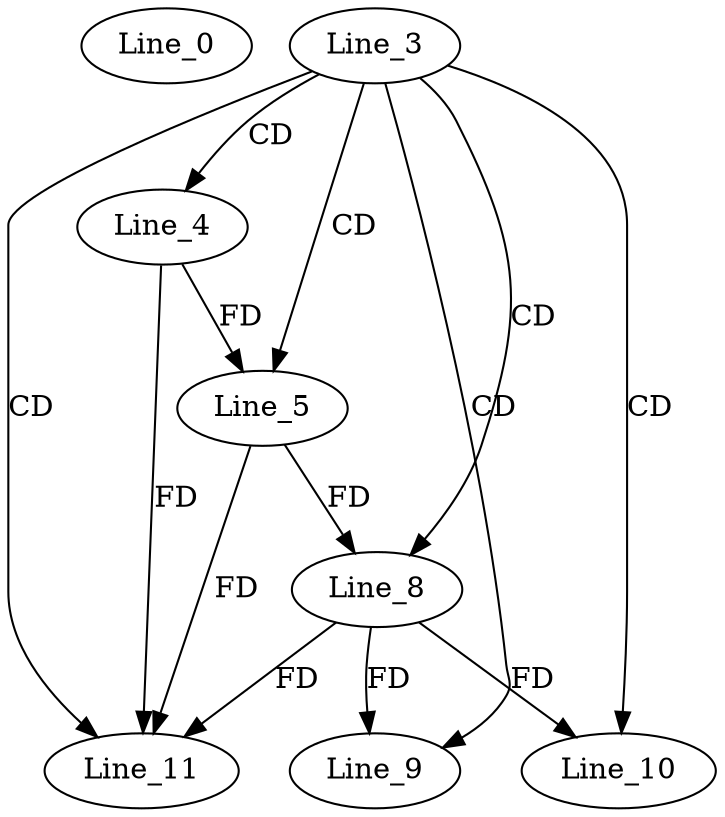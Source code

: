 digraph G {
  Line_0;
  Line_3;
  Line_4;
  Line_5;
  Line_5;
  Line_8;
  Line_8;
  Line_9;
  Line_9;
  Line_10;
  Line_10;
  Line_11;
  Line_3 -> Line_4 [ label="CD" ];
  Line_3 -> Line_5 [ label="CD" ];
  Line_4 -> Line_5 [ label="FD" ];
  Line_3 -> Line_8 [ label="CD" ];
  Line_5 -> Line_8 [ label="FD" ];
  Line_3 -> Line_9 [ label="CD" ];
  Line_8 -> Line_9 [ label="FD" ];
  Line_3 -> Line_10 [ label="CD" ];
  Line_8 -> Line_10 [ label="FD" ];
  Line_3 -> Line_11 [ label="CD" ];
  Line_4 -> Line_11 [ label="FD" ];
  Line_5 -> Line_11 [ label="FD" ];
  Line_8 -> Line_11 [ label="FD" ];
}

